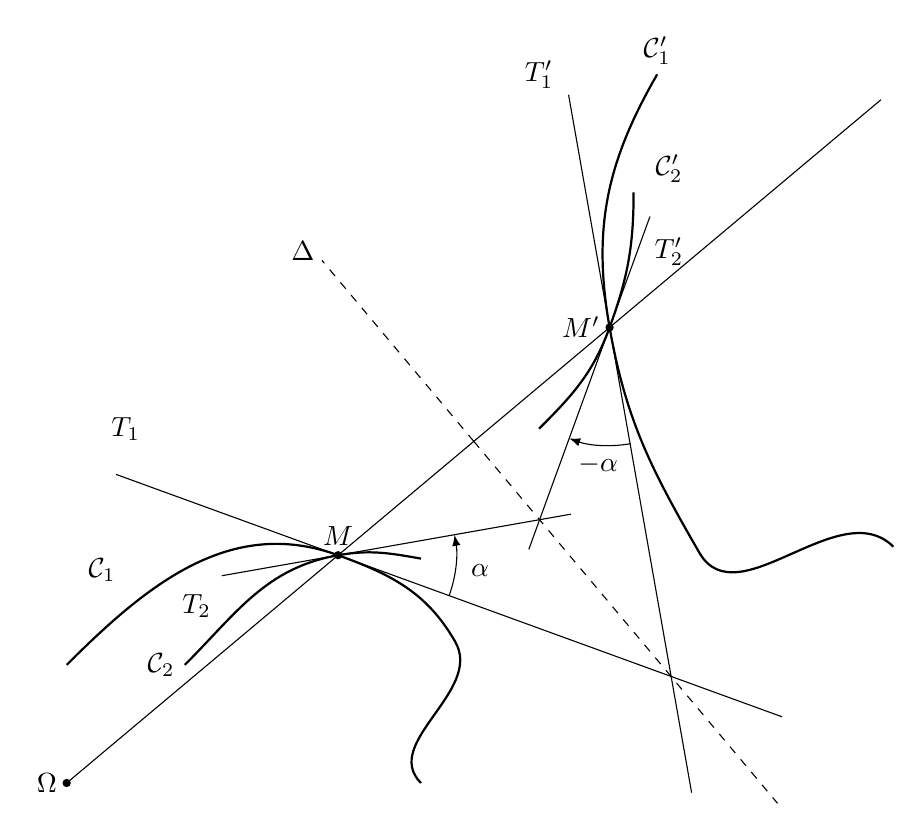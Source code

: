 
\begin{tikzpicture}[scale=1.5]

     \coordinate (O) at (0,0);
     \coordinate (M) at (40:3);
     \coordinate (N) at (20:3.5);
     \coordinate (MM) at (40:6);
     \coordinate (NN) at (20:5.7);     

     \draw (O)--(40:9);
  %   \draw (O)--(20:9);

     \draw [thick]  (0,1)  to [in=160] (M) [out=-20]  to [in=120] (N) [out=-60]  to  (3,0) ;
     \draw (M)-- +(160:2)--(M)-- +(-20:4);

     \draw [thick]  (1,1)  to [in=190] (M) [out=10]    to [in=170]  (3,1.9) ;
     \draw (M)-- +(190:1)--(M)-- +(10:2);

     \draw [thick]  (5,6)[out=-120]  to [in=100] (MM) [out=-80]  to [in=120] (NN) [out=-60]  to  (7,2) ;
     \draw (MM)-- +(100:2)--(MM)-- +(-80:4);

     \draw [thick]  (4.8,5)[out=-90]  to [in=70] (MM) [out=-110]    to [in=45] (4,3) ;
     \draw (MM)-- +(70:1)--(MM)-- +(-110:2);

    \draw[dashed] (40:4.5)-- +(130:2);
    \draw[dashed] (40:4.5)-- +(130:-4);


      \draw[<-,>=latex] (M)+(10:1) arc (10:-20:1);
      \node at (3.5,1.8) {$\alpha$};

      \draw[<-,>=latex] (MM)+(-110:1) arc (-110:-80:1);
      \node at (4.5,2.7) {$-\alpha$};

       \fill (O) circle (1pt);
       \node at (O) [left] {$\Omega$};

       \fill (M) circle (1pt);
       \node at (M) [above] {$M$};

       \fill (MM) circle (1pt);
       \node at (MM) [left] {$M'$};

%        \fill (N) circle (1pt);
%        \node at (N) [below right] {$N$};
% 
%        \fill (NN) circle (1pt);
%        \node at (NN) [above right] {$N'$};

       \node at (2,4.5)  {$\Delta$};
       \node at (0.5,3)  {$T_1$};
       \node at (4,6)  {$T'_1$};
       \node at (0.3,1.8)  {$\mathcal{C}_1$};
       \node at (5,6.2)  {$\mathcal{C}'_1$};     

       \node at (1.1,1.5)  {$T_2$};
       \node at (5.1,4.5)  {$T'_2$};
       \node at (0.8,1)  {$\mathcal{C}_2$};
       \node at (5.1,5.2)  {$\mathcal{C}'_2$};  

\end{tikzpicture}

